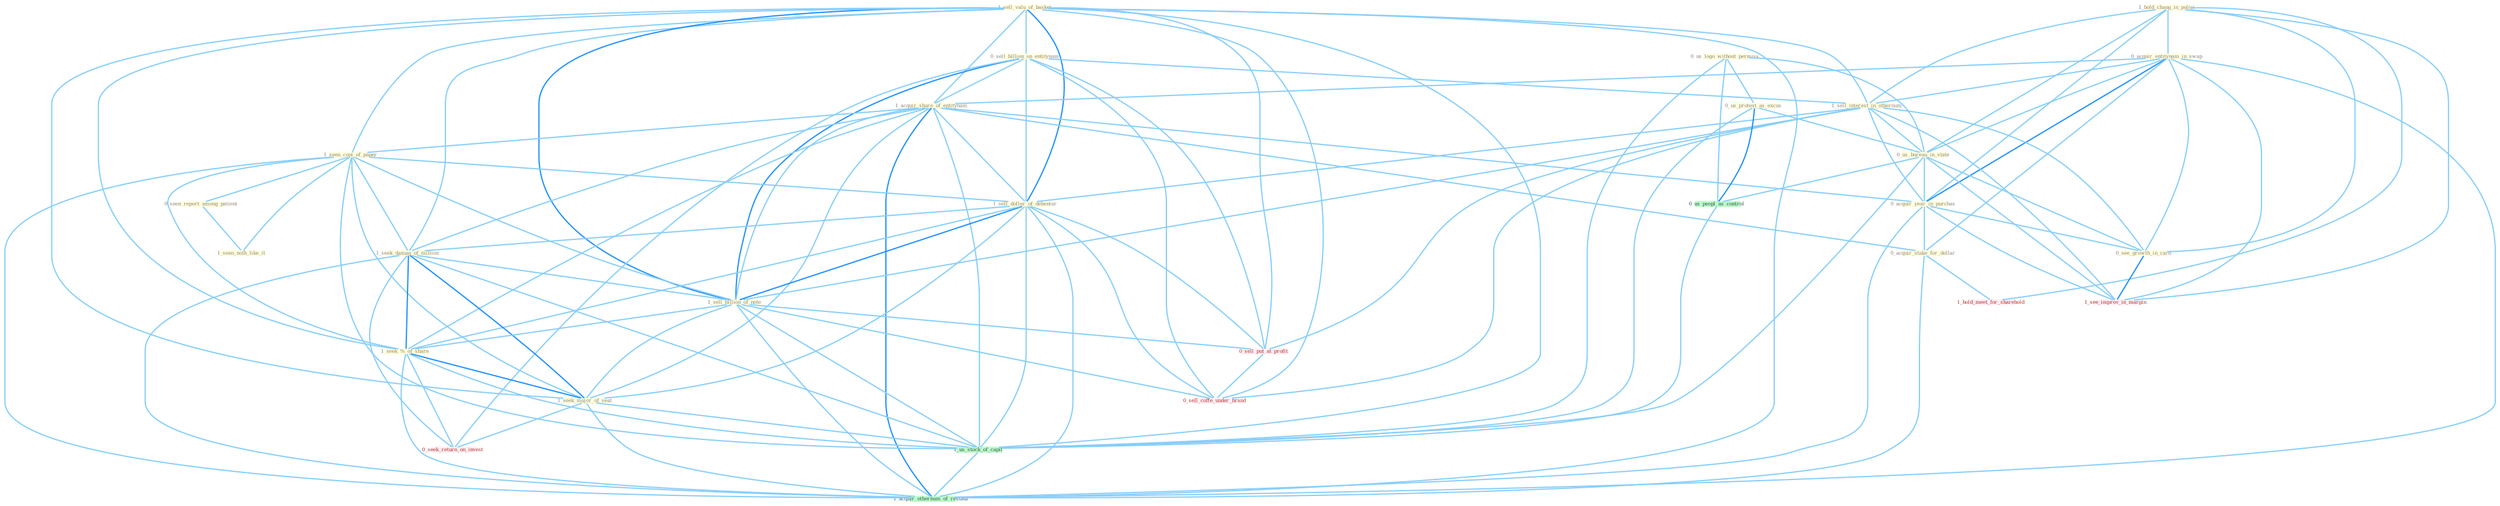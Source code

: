 Graph G{ 
    node
    [shape=polygon,style=filled,width=.5,height=.06,color="#BDFCC9",fixedsize=true,fontsize=4,
    fontcolor="#2f4f4f"];
    {node
    [color="#ffffe0", fontcolor="#8b7d6b"] "1_sell_valu_of_basket " "1_hold_chang_in_polici " "0_sell_billion_on_entitynam " "0_acquir_entitynam_in_swap " "1_acquir_share_of_entitynam " "0_us_logo_without_permiss " "1_sell_interest_in_othernum " "1_seen_copi_of_paper " "0_us_protest_as_excus " "1_sell_dollar_of_debentur " "1_seek_damag_of_million " "0_seen_report_among_patient " "1_sell_billion_of_note " "1_seen_noth_like_it " "0_us_bureau_in_state " "0_acquir_year_in_purchas " "1_seek_%_of_share " "0_see_growth_in_card " "0_acquir_stake_for_dollar " "1_seek_major_of_seat "}
{node [color="#fff0f5", fontcolor="#b22222"] "0_sell_put_at_profit " "0_seek_return_on_invest " "1_see_improv_in_margin " "0_sell_coffe_under_brand " "1_hold_meet_for_sharehold "}
edge [color="#B0E2FF"];

	"1_sell_valu_of_basket " -- "0_sell_billion_on_entitynam " [w="1", color="#87cefa" ];
	"1_sell_valu_of_basket " -- "1_acquir_share_of_entitynam " [w="1", color="#87cefa" ];
	"1_sell_valu_of_basket " -- "1_sell_interest_in_othernum " [w="1", color="#87cefa" ];
	"1_sell_valu_of_basket " -- "1_seen_copi_of_paper " [w="1", color="#87cefa" ];
	"1_sell_valu_of_basket " -- "1_sell_dollar_of_debentur " [w="2", color="#1e90ff" , len=0.8];
	"1_sell_valu_of_basket " -- "1_seek_damag_of_million " [w="1", color="#87cefa" ];
	"1_sell_valu_of_basket " -- "1_sell_billion_of_note " [w="2", color="#1e90ff" , len=0.8];
	"1_sell_valu_of_basket " -- "1_seek_%_of_share " [w="1", color="#87cefa" ];
	"1_sell_valu_of_basket " -- "1_seek_major_of_seat " [w="1", color="#87cefa" ];
	"1_sell_valu_of_basket " -- "0_sell_put_at_profit " [w="1", color="#87cefa" ];
	"1_sell_valu_of_basket " -- "1_us_stock_of_capit " [w="1", color="#87cefa" ];
	"1_sell_valu_of_basket " -- "0_sell_coffe_under_brand " [w="1", color="#87cefa" ];
	"1_sell_valu_of_basket " -- "1_acquir_othernum_of_restaur " [w="1", color="#87cefa" ];
	"1_hold_chang_in_polici " -- "0_acquir_entitynam_in_swap " [w="1", color="#87cefa" ];
	"1_hold_chang_in_polici " -- "1_sell_interest_in_othernum " [w="1", color="#87cefa" ];
	"1_hold_chang_in_polici " -- "0_us_bureau_in_state " [w="1", color="#87cefa" ];
	"1_hold_chang_in_polici " -- "0_acquir_year_in_purchas " [w="1", color="#87cefa" ];
	"1_hold_chang_in_polici " -- "0_see_growth_in_card " [w="1", color="#87cefa" ];
	"1_hold_chang_in_polici " -- "1_see_improv_in_margin " [w="1", color="#87cefa" ];
	"1_hold_chang_in_polici " -- "1_hold_meet_for_sharehold " [w="1", color="#87cefa" ];
	"0_sell_billion_on_entitynam " -- "1_acquir_share_of_entitynam " [w="1", color="#87cefa" ];
	"0_sell_billion_on_entitynam " -- "1_sell_interest_in_othernum " [w="1", color="#87cefa" ];
	"0_sell_billion_on_entitynam " -- "1_sell_dollar_of_debentur " [w="1", color="#87cefa" ];
	"0_sell_billion_on_entitynam " -- "1_sell_billion_of_note " [w="2", color="#1e90ff" , len=0.8];
	"0_sell_billion_on_entitynam " -- "0_sell_put_at_profit " [w="1", color="#87cefa" ];
	"0_sell_billion_on_entitynam " -- "0_seek_return_on_invest " [w="1", color="#87cefa" ];
	"0_sell_billion_on_entitynam " -- "0_sell_coffe_under_brand " [w="1", color="#87cefa" ];
	"0_acquir_entitynam_in_swap " -- "1_acquir_share_of_entitynam " [w="1", color="#87cefa" ];
	"0_acquir_entitynam_in_swap " -- "1_sell_interest_in_othernum " [w="1", color="#87cefa" ];
	"0_acquir_entitynam_in_swap " -- "0_us_bureau_in_state " [w="1", color="#87cefa" ];
	"0_acquir_entitynam_in_swap " -- "0_acquir_year_in_purchas " [w="2", color="#1e90ff" , len=0.8];
	"0_acquir_entitynam_in_swap " -- "0_see_growth_in_card " [w="1", color="#87cefa" ];
	"0_acquir_entitynam_in_swap " -- "0_acquir_stake_for_dollar " [w="1", color="#87cefa" ];
	"0_acquir_entitynam_in_swap " -- "1_see_improv_in_margin " [w="1", color="#87cefa" ];
	"0_acquir_entitynam_in_swap " -- "1_acquir_othernum_of_restaur " [w="1", color="#87cefa" ];
	"1_acquir_share_of_entitynam " -- "1_seen_copi_of_paper " [w="1", color="#87cefa" ];
	"1_acquir_share_of_entitynam " -- "1_sell_dollar_of_debentur " [w="1", color="#87cefa" ];
	"1_acquir_share_of_entitynam " -- "1_seek_damag_of_million " [w="1", color="#87cefa" ];
	"1_acquir_share_of_entitynam " -- "1_sell_billion_of_note " [w="1", color="#87cefa" ];
	"1_acquir_share_of_entitynam " -- "0_acquir_year_in_purchas " [w="1", color="#87cefa" ];
	"1_acquir_share_of_entitynam " -- "1_seek_%_of_share " [w="1", color="#87cefa" ];
	"1_acquir_share_of_entitynam " -- "0_acquir_stake_for_dollar " [w="1", color="#87cefa" ];
	"1_acquir_share_of_entitynam " -- "1_seek_major_of_seat " [w="1", color="#87cefa" ];
	"1_acquir_share_of_entitynam " -- "1_us_stock_of_capit " [w="1", color="#87cefa" ];
	"1_acquir_share_of_entitynam " -- "1_acquir_othernum_of_restaur " [w="2", color="#1e90ff" , len=0.8];
	"0_us_logo_without_permiss " -- "0_us_protest_as_excus " [w="1", color="#87cefa" ];
	"0_us_logo_without_permiss " -- "0_us_bureau_in_state " [w="1", color="#87cefa" ];
	"0_us_logo_without_permiss " -- "0_us_peopl_as_control " [w="1", color="#87cefa" ];
	"0_us_logo_without_permiss " -- "1_us_stock_of_capit " [w="1", color="#87cefa" ];
	"1_sell_interest_in_othernum " -- "1_sell_dollar_of_debentur " [w="1", color="#87cefa" ];
	"1_sell_interest_in_othernum " -- "1_sell_billion_of_note " [w="1", color="#87cefa" ];
	"1_sell_interest_in_othernum " -- "0_us_bureau_in_state " [w="1", color="#87cefa" ];
	"1_sell_interest_in_othernum " -- "0_acquir_year_in_purchas " [w="1", color="#87cefa" ];
	"1_sell_interest_in_othernum " -- "0_see_growth_in_card " [w="1", color="#87cefa" ];
	"1_sell_interest_in_othernum " -- "0_sell_put_at_profit " [w="1", color="#87cefa" ];
	"1_sell_interest_in_othernum " -- "1_see_improv_in_margin " [w="1", color="#87cefa" ];
	"1_sell_interest_in_othernum " -- "0_sell_coffe_under_brand " [w="1", color="#87cefa" ];
	"1_seen_copi_of_paper " -- "1_sell_dollar_of_debentur " [w="1", color="#87cefa" ];
	"1_seen_copi_of_paper " -- "1_seek_damag_of_million " [w="1", color="#87cefa" ];
	"1_seen_copi_of_paper " -- "0_seen_report_among_patient " [w="1", color="#87cefa" ];
	"1_seen_copi_of_paper " -- "1_sell_billion_of_note " [w="1", color="#87cefa" ];
	"1_seen_copi_of_paper " -- "1_seen_noth_like_it " [w="1", color="#87cefa" ];
	"1_seen_copi_of_paper " -- "1_seek_%_of_share " [w="1", color="#87cefa" ];
	"1_seen_copi_of_paper " -- "1_seek_major_of_seat " [w="1", color="#87cefa" ];
	"1_seen_copi_of_paper " -- "1_us_stock_of_capit " [w="1", color="#87cefa" ];
	"1_seen_copi_of_paper " -- "1_acquir_othernum_of_restaur " [w="1", color="#87cefa" ];
	"0_us_protest_as_excus " -- "0_us_bureau_in_state " [w="1", color="#87cefa" ];
	"0_us_protest_as_excus " -- "0_us_peopl_as_control " [w="2", color="#1e90ff" , len=0.8];
	"0_us_protest_as_excus " -- "1_us_stock_of_capit " [w="1", color="#87cefa" ];
	"1_sell_dollar_of_debentur " -- "1_seek_damag_of_million " [w="1", color="#87cefa" ];
	"1_sell_dollar_of_debentur " -- "1_sell_billion_of_note " [w="2", color="#1e90ff" , len=0.8];
	"1_sell_dollar_of_debentur " -- "1_seek_%_of_share " [w="1", color="#87cefa" ];
	"1_sell_dollar_of_debentur " -- "1_seek_major_of_seat " [w="1", color="#87cefa" ];
	"1_sell_dollar_of_debentur " -- "0_sell_put_at_profit " [w="1", color="#87cefa" ];
	"1_sell_dollar_of_debentur " -- "1_us_stock_of_capit " [w="1", color="#87cefa" ];
	"1_sell_dollar_of_debentur " -- "0_sell_coffe_under_brand " [w="1", color="#87cefa" ];
	"1_sell_dollar_of_debentur " -- "1_acquir_othernum_of_restaur " [w="1", color="#87cefa" ];
	"1_seek_damag_of_million " -- "1_sell_billion_of_note " [w="1", color="#87cefa" ];
	"1_seek_damag_of_million " -- "1_seek_%_of_share " [w="2", color="#1e90ff" , len=0.8];
	"1_seek_damag_of_million " -- "1_seek_major_of_seat " [w="2", color="#1e90ff" , len=0.8];
	"1_seek_damag_of_million " -- "0_seek_return_on_invest " [w="1", color="#87cefa" ];
	"1_seek_damag_of_million " -- "1_us_stock_of_capit " [w="1", color="#87cefa" ];
	"1_seek_damag_of_million " -- "1_acquir_othernum_of_restaur " [w="1", color="#87cefa" ];
	"0_seen_report_among_patient " -- "1_seen_noth_like_it " [w="1", color="#87cefa" ];
	"1_sell_billion_of_note " -- "1_seek_%_of_share " [w="1", color="#87cefa" ];
	"1_sell_billion_of_note " -- "1_seek_major_of_seat " [w="1", color="#87cefa" ];
	"1_sell_billion_of_note " -- "0_sell_put_at_profit " [w="1", color="#87cefa" ];
	"1_sell_billion_of_note " -- "1_us_stock_of_capit " [w="1", color="#87cefa" ];
	"1_sell_billion_of_note " -- "0_sell_coffe_under_brand " [w="1", color="#87cefa" ];
	"1_sell_billion_of_note " -- "1_acquir_othernum_of_restaur " [w="1", color="#87cefa" ];
	"0_us_bureau_in_state " -- "0_acquir_year_in_purchas " [w="1", color="#87cefa" ];
	"0_us_bureau_in_state " -- "0_see_growth_in_card " [w="1", color="#87cefa" ];
	"0_us_bureau_in_state " -- "0_us_peopl_as_control " [w="1", color="#87cefa" ];
	"0_us_bureau_in_state " -- "1_us_stock_of_capit " [w="1", color="#87cefa" ];
	"0_us_bureau_in_state " -- "1_see_improv_in_margin " [w="1", color="#87cefa" ];
	"0_acquir_year_in_purchas " -- "0_see_growth_in_card " [w="1", color="#87cefa" ];
	"0_acquir_year_in_purchas " -- "0_acquir_stake_for_dollar " [w="1", color="#87cefa" ];
	"0_acquir_year_in_purchas " -- "1_see_improv_in_margin " [w="1", color="#87cefa" ];
	"0_acquir_year_in_purchas " -- "1_acquir_othernum_of_restaur " [w="1", color="#87cefa" ];
	"1_seek_%_of_share " -- "1_seek_major_of_seat " [w="2", color="#1e90ff" , len=0.8];
	"1_seek_%_of_share " -- "0_seek_return_on_invest " [w="1", color="#87cefa" ];
	"1_seek_%_of_share " -- "1_us_stock_of_capit " [w="1", color="#87cefa" ];
	"1_seek_%_of_share " -- "1_acquir_othernum_of_restaur " [w="1", color="#87cefa" ];
	"0_see_growth_in_card " -- "1_see_improv_in_margin " [w="2", color="#1e90ff" , len=0.8];
	"0_acquir_stake_for_dollar " -- "1_hold_meet_for_sharehold " [w="1", color="#87cefa" ];
	"0_acquir_stake_for_dollar " -- "1_acquir_othernum_of_restaur " [w="1", color="#87cefa" ];
	"1_seek_major_of_seat " -- "0_seek_return_on_invest " [w="1", color="#87cefa" ];
	"1_seek_major_of_seat " -- "1_us_stock_of_capit " [w="1", color="#87cefa" ];
	"1_seek_major_of_seat " -- "1_acquir_othernum_of_restaur " [w="1", color="#87cefa" ];
	"0_us_peopl_as_control " -- "1_us_stock_of_capit " [w="1", color="#87cefa" ];
	"0_sell_put_at_profit " -- "0_sell_coffe_under_brand " [w="1", color="#87cefa" ];
	"1_us_stock_of_capit " -- "1_acquir_othernum_of_restaur " [w="1", color="#87cefa" ];
}